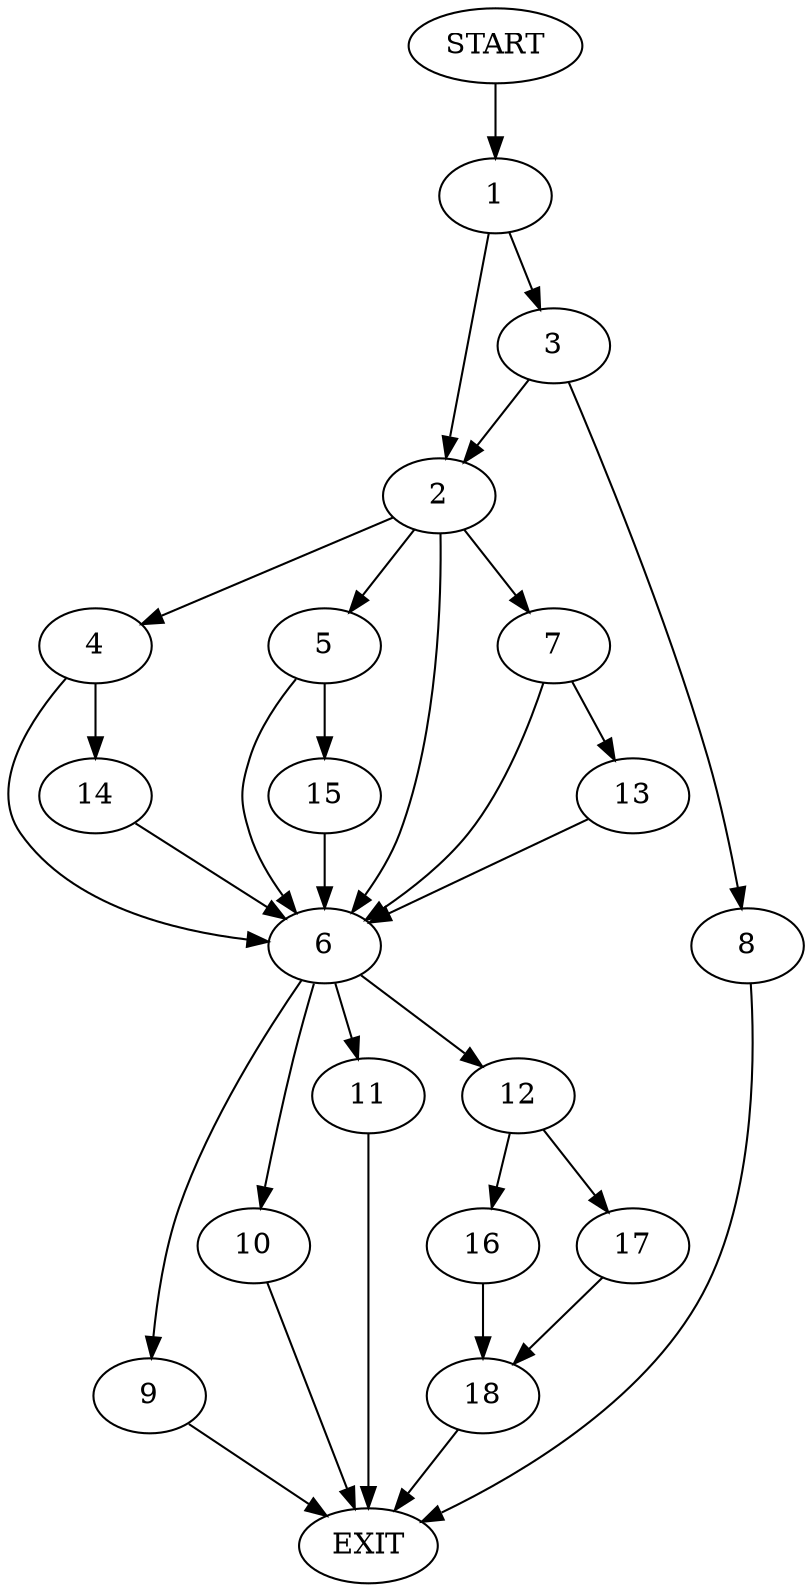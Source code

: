 digraph {
0 [label="START"]
19 [label="EXIT"]
0 -> 1
1 -> 2
1 -> 3
2 -> 4
2 -> 5
2 -> 6
2 -> 7
3 -> 2
3 -> 8
8 -> 19
6 -> 9
6 -> 10
6 -> 11
6 -> 12
7 -> 6
7 -> 13
4 -> 6
4 -> 14
5 -> 15
5 -> 6
13 -> 6
14 -> 6
15 -> 6
9 -> 19
10 -> 19
12 -> 16
12 -> 17
11 -> 19
16 -> 18
17 -> 18
18 -> 19
}
